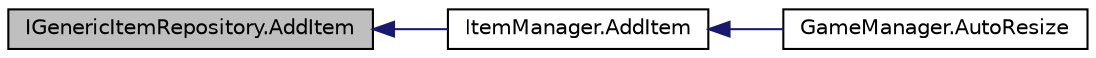 digraph "IGenericItemRepository.AddItem"
{
  edge [fontname="Helvetica",fontsize="10",labelfontname="Helvetica",labelfontsize="10"];
  node [fontname="Helvetica",fontsize="10",shape=record];
  rankdir="LR";
  Node1 [label="IGenericItemRepository.AddItem",height=0.2,width=0.4,color="black", fillcolor="grey75", style="filled", fontcolor="black"];
  Node1 -> Node2 [dir="back",color="midnightblue",fontsize="10",style="solid",fontname="Helvetica"];
  Node2 [label="ItemManager.AddItem",height=0.2,width=0.4,color="black", fillcolor="white", style="filled",URL="$class_item_manager.html#ad026886800d3a1ac516d1b699024cacb",tooltip="Adds a new item into the repository "];
  Node2 -> Node3 [dir="back",color="midnightblue",fontsize="10",style="solid",fontname="Helvetica"];
  Node3 [label="GameManager.AutoResize",height=0.2,width=0.4,color="black", fillcolor="white", style="filled",URL="$class_game_manager.html#a4f96a39e9bce46cd827713594478859a",tooltip="Developed by: Lucas (lss5); Adjusts width and height of a GUI for it stays in proportion with the use..."];
}
